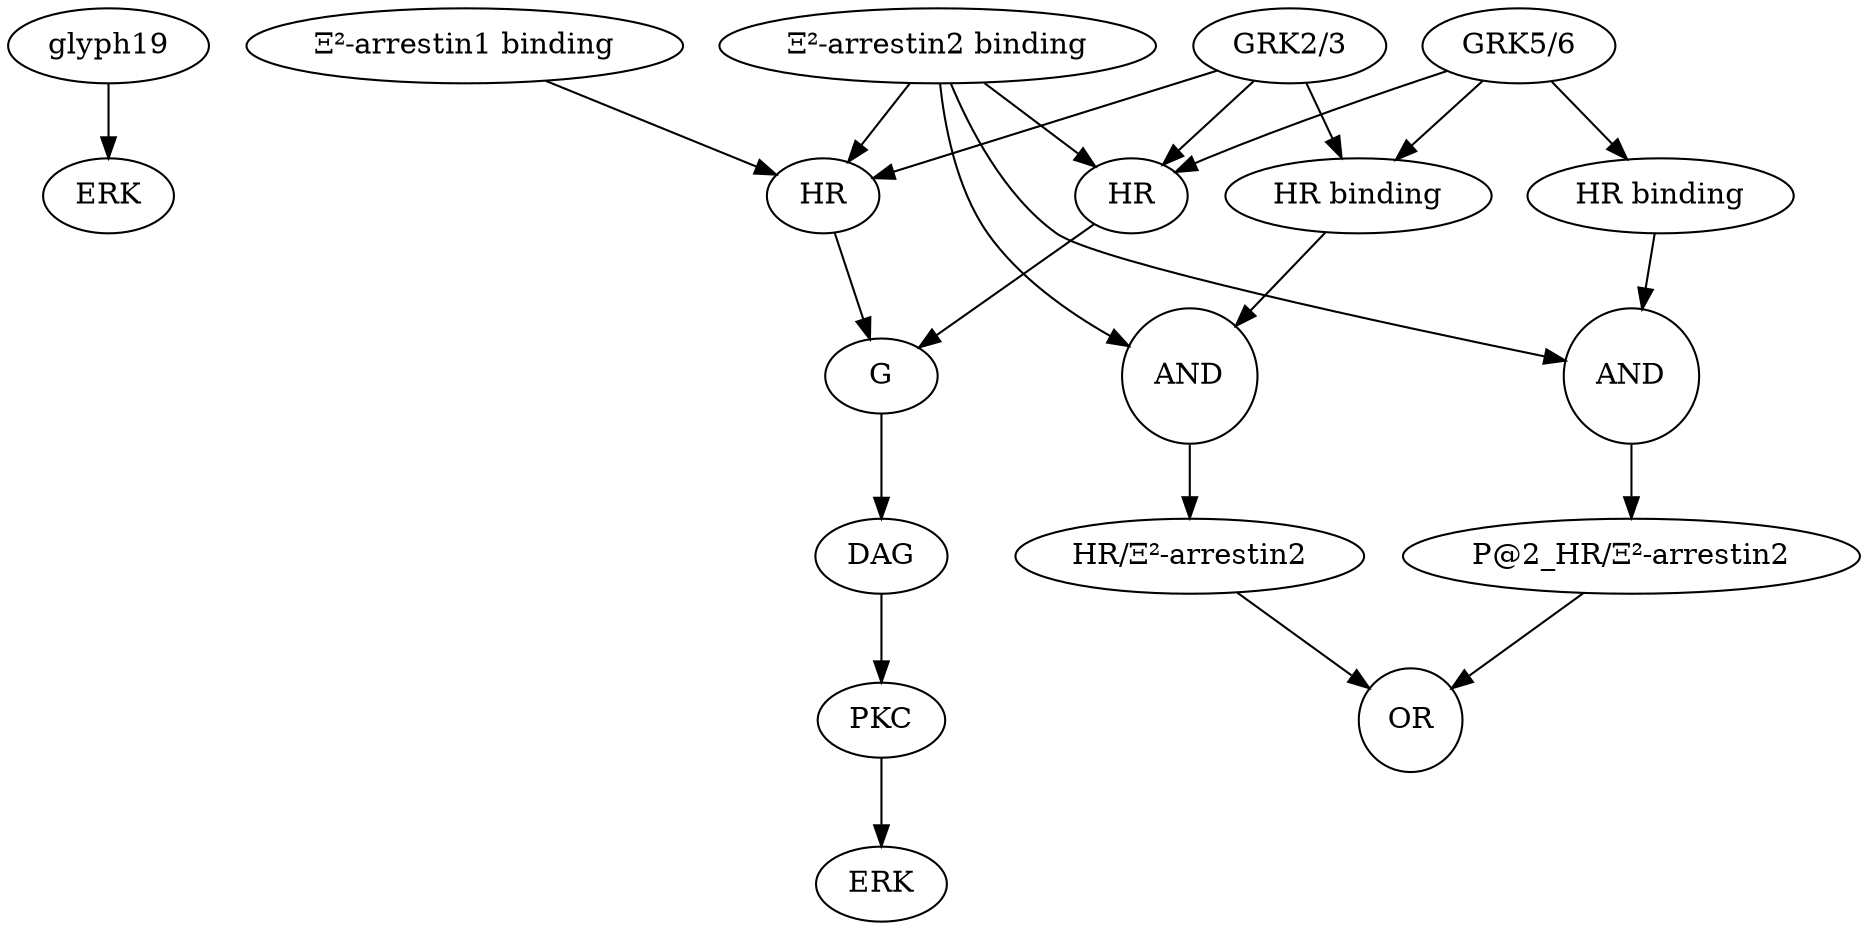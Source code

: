 digraph G {
	glyph1 [label=ERK]
	glyph2 [label=ERK]
	glyph3 [label=HR]
	glyph4 [label=G]
	glyph5 [label=DAG]
	glyph6 [label=PKC]
	glyph7 [label=HR]
	glyph8 [label="GRK2/3"]
	glyph9 [label="GRK5/6"]
	glyph10 [label="HR binding"]
	glyph11 [label="Ξ²-arrestin2 binding"]
	glyph12 [label="HR binding"]
	glyph13 [label="Ξ²-arrestin1 binding"]
	glyph14 [label="P@2_HR/Ξ²-arrestin2"]
	glyph15 [label="HR/Ξ²-arrestin2"]
	glyph16 [label=AND shape=circle]
	glyph17 [label=AND shape=circle]
	glyph18 [label=OR shape=circle]
	glyph19
		glyph16 -> glyph14 [tailclip=true]
		glyph17 -> glyph15 [tailclip=true]
		glyph11 -> glyph3 [tailclip=true]
		glyph13 -> glyph7 [tailclip=true]
		glyph11 -> glyph7 [tailclip=true]
		glyph3 -> glyph4 [tailclip=true]
		glyph4 -> glyph5 [tailclip=true]
		glyph5 -> glyph6 [tailclip=true]
		glyph6 -> glyph2 [tailclip=true]
		glyph7 -> glyph4 [tailclip=true]
		glyph8 -> glyph7 [tailclip=true]
		glyph9 -> glyph10 [tailclip=true]
		glyph19 -> glyph1 [tailclip=true]
		glyph8 -> glyph3 [tailclip=true]
		glyph8 -> glyph12 [tailclip=true]
		glyph9 -> glyph3 [tailclip=true]
		glyph9 -> glyph12 [tailclip=true]
		glyph14 -> glyph18 [tailclip=true]
		glyph15 -> glyph18 [tailclip=true]
		glyph10 -> glyph16 [tailclip=true]
		glyph11 -> glyph16 [tailclip=true]
		glyph12 -> glyph17 [tailclip=true]
		glyph11 -> glyph17 [tailclip=true]
}